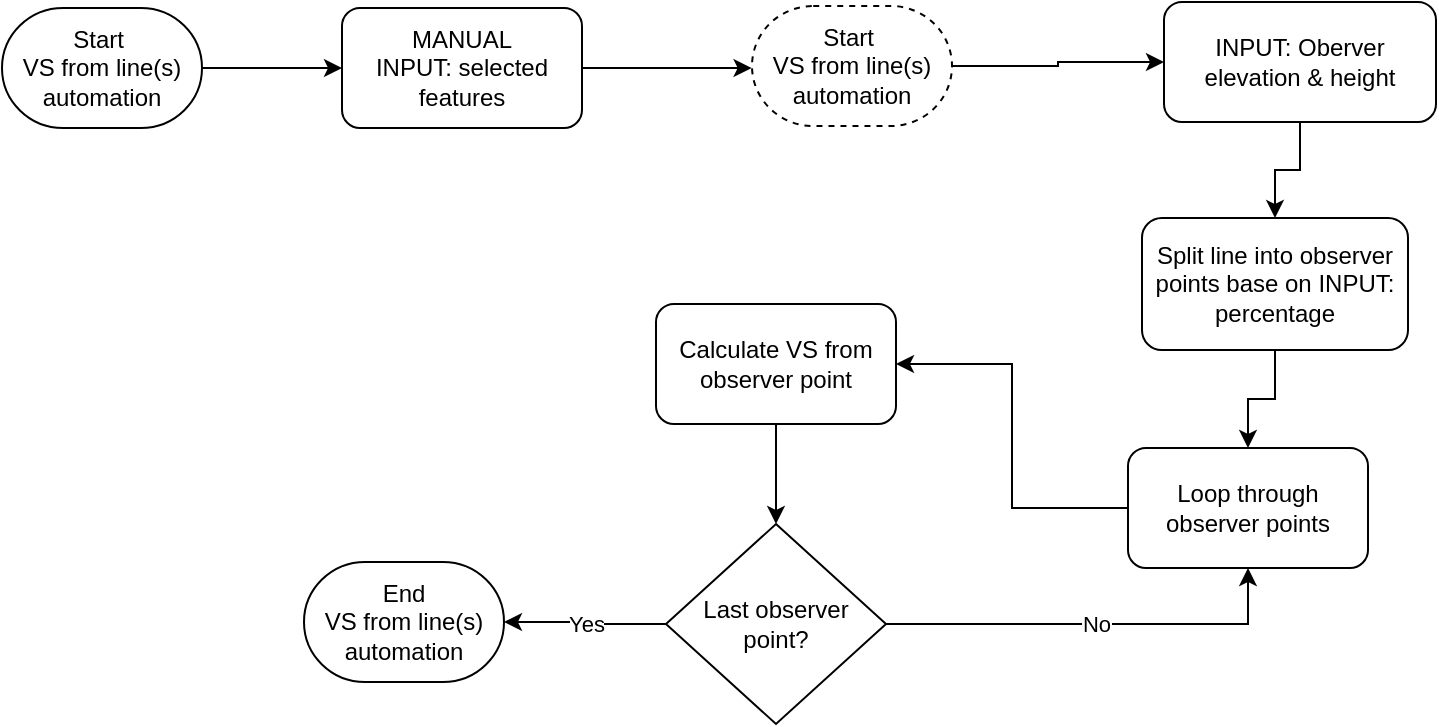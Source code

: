 <mxfile version="24.7.17">
  <diagram name="Page-1" id="edf60f1a-56cd-e834-aa8a-f176f3a09ee4">
    <mxGraphModel dx="1050" dy="725" grid="0" gridSize="10" guides="0" tooltips="1" connect="1" arrows="0" fold="1" page="1" pageScale="1" pageWidth="1100" pageHeight="850" background="none" math="0" shadow="0">
      <root>
        <mxCell id="0" />
        <mxCell id="1" parent="0" />
        <mxCell id="lErNobcR1kE6sxITMNVU-8" style="edgeStyle=orthogonalEdgeStyle;rounded=0;orthogonalLoop=1;jettySize=auto;html=1;entryX=0;entryY=0.5;entryDx=0;entryDy=0;" parent="1" source="hX9iUdr9xL5cJhyzc0mX-2" target="hX9iUdr9xL5cJhyzc0mX-3" edge="1">
          <mxGeometry relative="1" as="geometry" />
        </mxCell>
        <mxCell id="hX9iUdr9xL5cJhyzc0mX-2" value="Start&amp;nbsp;&lt;div&gt;VS from line(s) automation&lt;/div&gt;" style="strokeWidth=1;html=1;shape=mxgraph.flowchart.terminator;whiteSpace=wrap;" parent="1" vertex="1">
          <mxGeometry x="92" y="126" width="100" height="60" as="geometry" />
        </mxCell>
        <mxCell id="-YdAN9kKKIOl4Z07OXNE-4" style="edgeStyle=orthogonalEdgeStyle;rounded=0;orthogonalLoop=1;jettySize=auto;html=1;" edge="1" parent="1" source="hX9iUdr9xL5cJhyzc0mX-3">
          <mxGeometry relative="1" as="geometry">
            <mxPoint x="466.8" y="156" as="targetPoint" />
          </mxGeometry>
        </mxCell>
        <mxCell id="hX9iUdr9xL5cJhyzc0mX-3" value="MANUAL&lt;div&gt;INPUT: selected features&lt;/div&gt;" style="rounded=1;whiteSpace=wrap;html=1;" parent="1" vertex="1">
          <mxGeometry x="262" y="126" width="120" height="60" as="geometry" />
        </mxCell>
        <mxCell id="sERL6vzMpXgymmyYFklx-15" style="edgeStyle=orthogonalEdgeStyle;rounded=0;orthogonalLoop=1;jettySize=auto;html=1;entryX=0.5;entryY=0;entryDx=0;entryDy=0;" parent="1" source="sERL6vzMpXgymmyYFklx-1" target="sERL6vzMpXgymmyYFklx-6" edge="1">
          <mxGeometry relative="1" as="geometry" />
        </mxCell>
        <mxCell id="sERL6vzMpXgymmyYFklx-1" value="Split line into observer points base on INPUT: percentage" style="rounded=1;whiteSpace=wrap;html=1;" parent="1" vertex="1">
          <mxGeometry x="662" y="231" width="133" height="66" as="geometry" />
        </mxCell>
        <mxCell id="sERL6vzMpXgymmyYFklx-16" style="edgeStyle=orthogonalEdgeStyle;rounded=0;orthogonalLoop=1;jettySize=auto;html=1;entryX=0.5;entryY=0;entryDx=0;entryDy=0;" parent="1" source="sERL6vzMpXgymmyYFklx-4" target="sERL6vzMpXgymmyYFklx-5" edge="1">
          <mxGeometry relative="1" as="geometry" />
        </mxCell>
        <mxCell id="sERL6vzMpXgymmyYFklx-4" value="Calculate VS from observer point" style="rounded=1;whiteSpace=wrap;html=1;" parent="1" vertex="1">
          <mxGeometry x="419" y="274" width="120" height="60" as="geometry" />
        </mxCell>
        <mxCell id="sERL6vzMpXgymmyYFklx-13" value="No" style="edgeStyle=orthogonalEdgeStyle;rounded=0;orthogonalLoop=1;jettySize=auto;html=1;entryX=0.5;entryY=1;entryDx=0;entryDy=0;" parent="1" source="sERL6vzMpXgymmyYFklx-5" target="sERL6vzMpXgymmyYFklx-6" edge="1">
          <mxGeometry relative="1" as="geometry" />
        </mxCell>
        <mxCell id="sERL6vzMpXgymmyYFklx-5" value="Last observer point?" style="rhombus;whiteSpace=wrap;html=1;" parent="1" vertex="1">
          <mxGeometry x="424" y="384" width="110" height="100" as="geometry" />
        </mxCell>
        <mxCell id="sERL6vzMpXgymmyYFklx-14" style="edgeStyle=orthogonalEdgeStyle;rounded=0;orthogonalLoop=1;jettySize=auto;html=1;entryX=1;entryY=0.5;entryDx=0;entryDy=0;" parent="1" source="sERL6vzMpXgymmyYFklx-6" target="sERL6vzMpXgymmyYFklx-4" edge="1">
          <mxGeometry relative="1" as="geometry" />
        </mxCell>
        <mxCell id="sERL6vzMpXgymmyYFklx-6" value="Loop through observer points" style="rounded=1;whiteSpace=wrap;html=1;" parent="1" vertex="1">
          <mxGeometry x="655" y="346" width="120" height="60" as="geometry" />
        </mxCell>
        <mxCell id="sERL6vzMpXgymmyYFklx-17" value="End&lt;div&gt;VS from line(s) automation&lt;/div&gt;" style="strokeWidth=1;html=1;shape=mxgraph.flowchart.terminator;whiteSpace=wrap;" parent="1" vertex="1">
          <mxGeometry x="243" y="403" width="100" height="60" as="geometry" />
        </mxCell>
        <mxCell id="sERL6vzMpXgymmyYFklx-18" value="Yes" style="edgeStyle=orthogonalEdgeStyle;rounded=0;orthogonalLoop=1;jettySize=auto;html=1;entryX=1;entryY=0.5;entryDx=0;entryDy=0;entryPerimeter=0;" parent="1" source="sERL6vzMpXgymmyYFklx-5" target="sERL6vzMpXgymmyYFklx-17" edge="1">
          <mxGeometry relative="1" as="geometry" />
        </mxCell>
        <mxCell id="-YdAN9kKKIOl4Z07OXNE-6" style="edgeStyle=orthogonalEdgeStyle;rounded=0;orthogonalLoop=1;jettySize=auto;html=1;entryX=0;entryY=0.5;entryDx=0;entryDy=0;" edge="1" parent="1" source="-YdAN9kKKIOl4Z07OXNE-1" target="-YdAN9kKKIOl4Z07OXNE-3">
          <mxGeometry relative="1" as="geometry" />
        </mxCell>
        <mxCell id="-YdAN9kKKIOl4Z07OXNE-1" value="Start&amp;nbsp;&lt;div&gt;VS from line(s) automation&lt;/div&gt;" style="strokeWidth=1;html=1;shape=mxgraph.flowchart.terminator;whiteSpace=wrap;dashed=1;" vertex="1" parent="1">
          <mxGeometry x="467" y="125" width="100" height="60" as="geometry" />
        </mxCell>
        <mxCell id="-YdAN9kKKIOl4Z07OXNE-9" style="edgeStyle=orthogonalEdgeStyle;rounded=0;orthogonalLoop=1;jettySize=auto;html=1;entryX=0.5;entryY=0;entryDx=0;entryDy=0;" edge="1" parent="1" source="-YdAN9kKKIOl4Z07OXNE-3" target="sERL6vzMpXgymmyYFklx-1">
          <mxGeometry relative="1" as="geometry" />
        </mxCell>
        <mxCell id="-YdAN9kKKIOl4Z07OXNE-3" value="&lt;div&gt;INPUT: Oberver elevation &amp;amp; height&lt;/div&gt;" style="rounded=1;whiteSpace=wrap;html=1;" vertex="1" parent="1">
          <mxGeometry x="673" y="123" width="136" height="60" as="geometry" />
        </mxCell>
      </root>
    </mxGraphModel>
  </diagram>
</mxfile>
